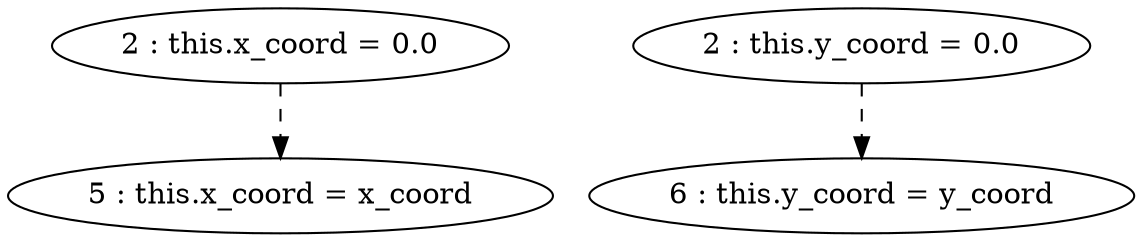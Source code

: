 digraph G {
"2 : this.x_coord = 0.0"
"2 : this.x_coord = 0.0" -> "5 : this.x_coord = x_coord" [style=dashed]
"2 : this.y_coord = 0.0"
"2 : this.y_coord = 0.0" -> "6 : this.y_coord = y_coord" [style=dashed]
"5 : this.x_coord = x_coord"
"6 : this.y_coord = y_coord"
}
